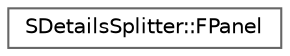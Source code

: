 digraph "Graphical Class Hierarchy"
{
 // INTERACTIVE_SVG=YES
 // LATEX_PDF_SIZE
  bgcolor="transparent";
  edge [fontname=Helvetica,fontsize=10,labelfontname=Helvetica,labelfontsize=10];
  node [fontname=Helvetica,fontsize=10,shape=box,height=0.2,width=0.4];
  rankdir="LR";
  Node0 [id="Node000000",label="SDetailsSplitter::FPanel",height=0.2,width=0.4,color="grey40", fillcolor="white", style="filled",URL="$d8/d5b/structSDetailsSplitter_1_1FPanel.html",tooltip=" "];
}
